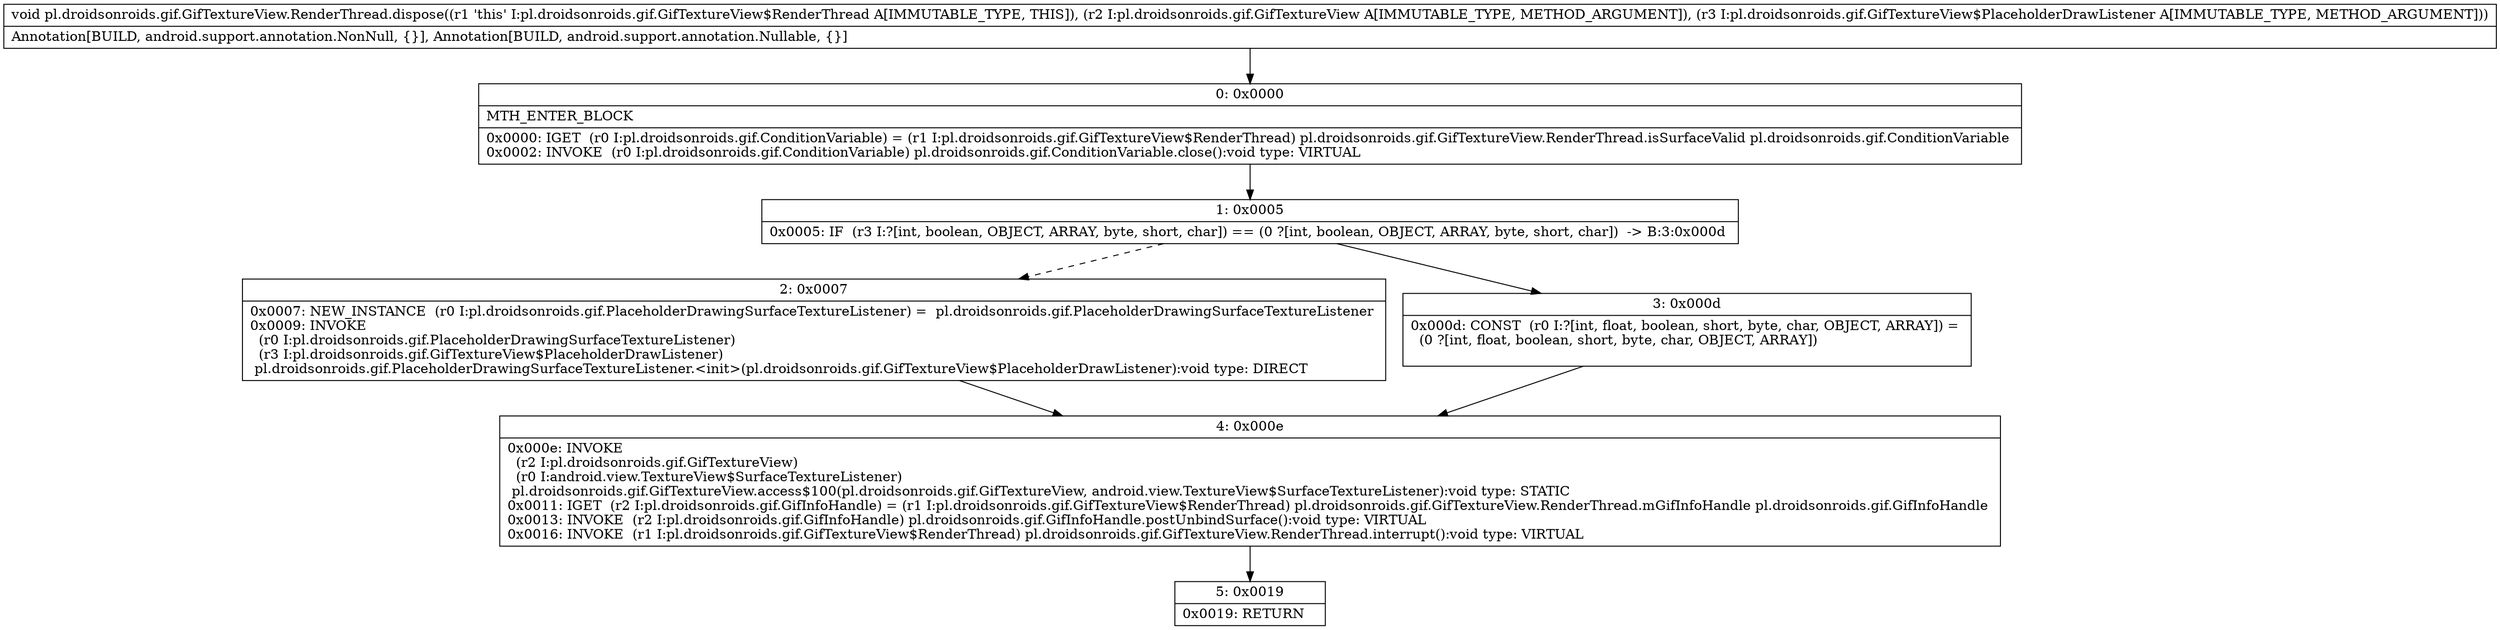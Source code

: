 digraph "CFG forpl.droidsonroids.gif.GifTextureView.RenderThread.dispose(Lpl\/droidsonroids\/gif\/GifTextureView;Lpl\/droidsonroids\/gif\/GifTextureView$PlaceholderDrawListener;)V" {
Node_0 [shape=record,label="{0\:\ 0x0000|MTH_ENTER_BLOCK\l|0x0000: IGET  (r0 I:pl.droidsonroids.gif.ConditionVariable) = (r1 I:pl.droidsonroids.gif.GifTextureView$RenderThread) pl.droidsonroids.gif.GifTextureView.RenderThread.isSurfaceValid pl.droidsonroids.gif.ConditionVariable \l0x0002: INVOKE  (r0 I:pl.droidsonroids.gif.ConditionVariable) pl.droidsonroids.gif.ConditionVariable.close():void type: VIRTUAL \l}"];
Node_1 [shape=record,label="{1\:\ 0x0005|0x0005: IF  (r3 I:?[int, boolean, OBJECT, ARRAY, byte, short, char]) == (0 ?[int, boolean, OBJECT, ARRAY, byte, short, char])  \-\> B:3:0x000d \l}"];
Node_2 [shape=record,label="{2\:\ 0x0007|0x0007: NEW_INSTANCE  (r0 I:pl.droidsonroids.gif.PlaceholderDrawingSurfaceTextureListener) =  pl.droidsonroids.gif.PlaceholderDrawingSurfaceTextureListener \l0x0009: INVOKE  \l  (r0 I:pl.droidsonroids.gif.PlaceholderDrawingSurfaceTextureListener)\l  (r3 I:pl.droidsonroids.gif.GifTextureView$PlaceholderDrawListener)\l pl.droidsonroids.gif.PlaceholderDrawingSurfaceTextureListener.\<init\>(pl.droidsonroids.gif.GifTextureView$PlaceholderDrawListener):void type: DIRECT \l}"];
Node_3 [shape=record,label="{3\:\ 0x000d|0x000d: CONST  (r0 I:?[int, float, boolean, short, byte, char, OBJECT, ARRAY]) = \l  (0 ?[int, float, boolean, short, byte, char, OBJECT, ARRAY])\l \l}"];
Node_4 [shape=record,label="{4\:\ 0x000e|0x000e: INVOKE  \l  (r2 I:pl.droidsonroids.gif.GifTextureView)\l  (r0 I:android.view.TextureView$SurfaceTextureListener)\l pl.droidsonroids.gif.GifTextureView.access$100(pl.droidsonroids.gif.GifTextureView, android.view.TextureView$SurfaceTextureListener):void type: STATIC \l0x0011: IGET  (r2 I:pl.droidsonroids.gif.GifInfoHandle) = (r1 I:pl.droidsonroids.gif.GifTextureView$RenderThread) pl.droidsonroids.gif.GifTextureView.RenderThread.mGifInfoHandle pl.droidsonroids.gif.GifInfoHandle \l0x0013: INVOKE  (r2 I:pl.droidsonroids.gif.GifInfoHandle) pl.droidsonroids.gif.GifInfoHandle.postUnbindSurface():void type: VIRTUAL \l0x0016: INVOKE  (r1 I:pl.droidsonroids.gif.GifTextureView$RenderThread) pl.droidsonroids.gif.GifTextureView.RenderThread.interrupt():void type: VIRTUAL \l}"];
Node_5 [shape=record,label="{5\:\ 0x0019|0x0019: RETURN   \l}"];
MethodNode[shape=record,label="{void pl.droidsonroids.gif.GifTextureView.RenderThread.dispose((r1 'this' I:pl.droidsonroids.gif.GifTextureView$RenderThread A[IMMUTABLE_TYPE, THIS]), (r2 I:pl.droidsonroids.gif.GifTextureView A[IMMUTABLE_TYPE, METHOD_ARGUMENT]), (r3 I:pl.droidsonroids.gif.GifTextureView$PlaceholderDrawListener A[IMMUTABLE_TYPE, METHOD_ARGUMENT]))  | Annotation[BUILD, android.support.annotation.NonNull, \{\}], Annotation[BUILD, android.support.annotation.Nullable, \{\}]\l}"];
MethodNode -> Node_0;
Node_0 -> Node_1;
Node_1 -> Node_2[style=dashed];
Node_1 -> Node_3;
Node_2 -> Node_4;
Node_3 -> Node_4;
Node_4 -> Node_5;
}

